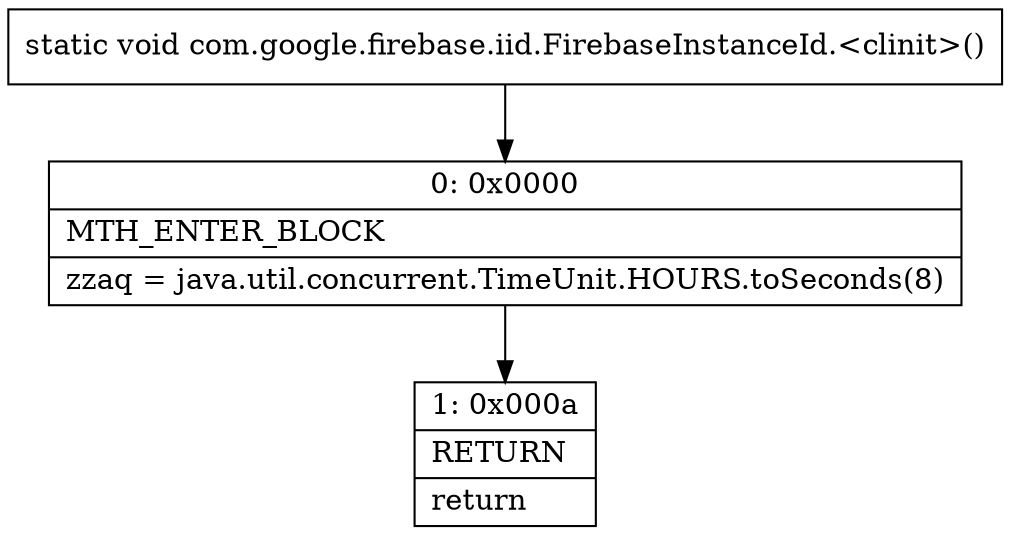 digraph "CFG forcom.google.firebase.iid.FirebaseInstanceId.\<clinit\>()V" {
Node_0 [shape=record,label="{0\:\ 0x0000|MTH_ENTER_BLOCK\l|zzaq = java.util.concurrent.TimeUnit.HOURS.toSeconds(8)\l}"];
Node_1 [shape=record,label="{1\:\ 0x000a|RETURN\l|return\l}"];
MethodNode[shape=record,label="{static void com.google.firebase.iid.FirebaseInstanceId.\<clinit\>() }"];
MethodNode -> Node_0;
Node_0 -> Node_1;
}

